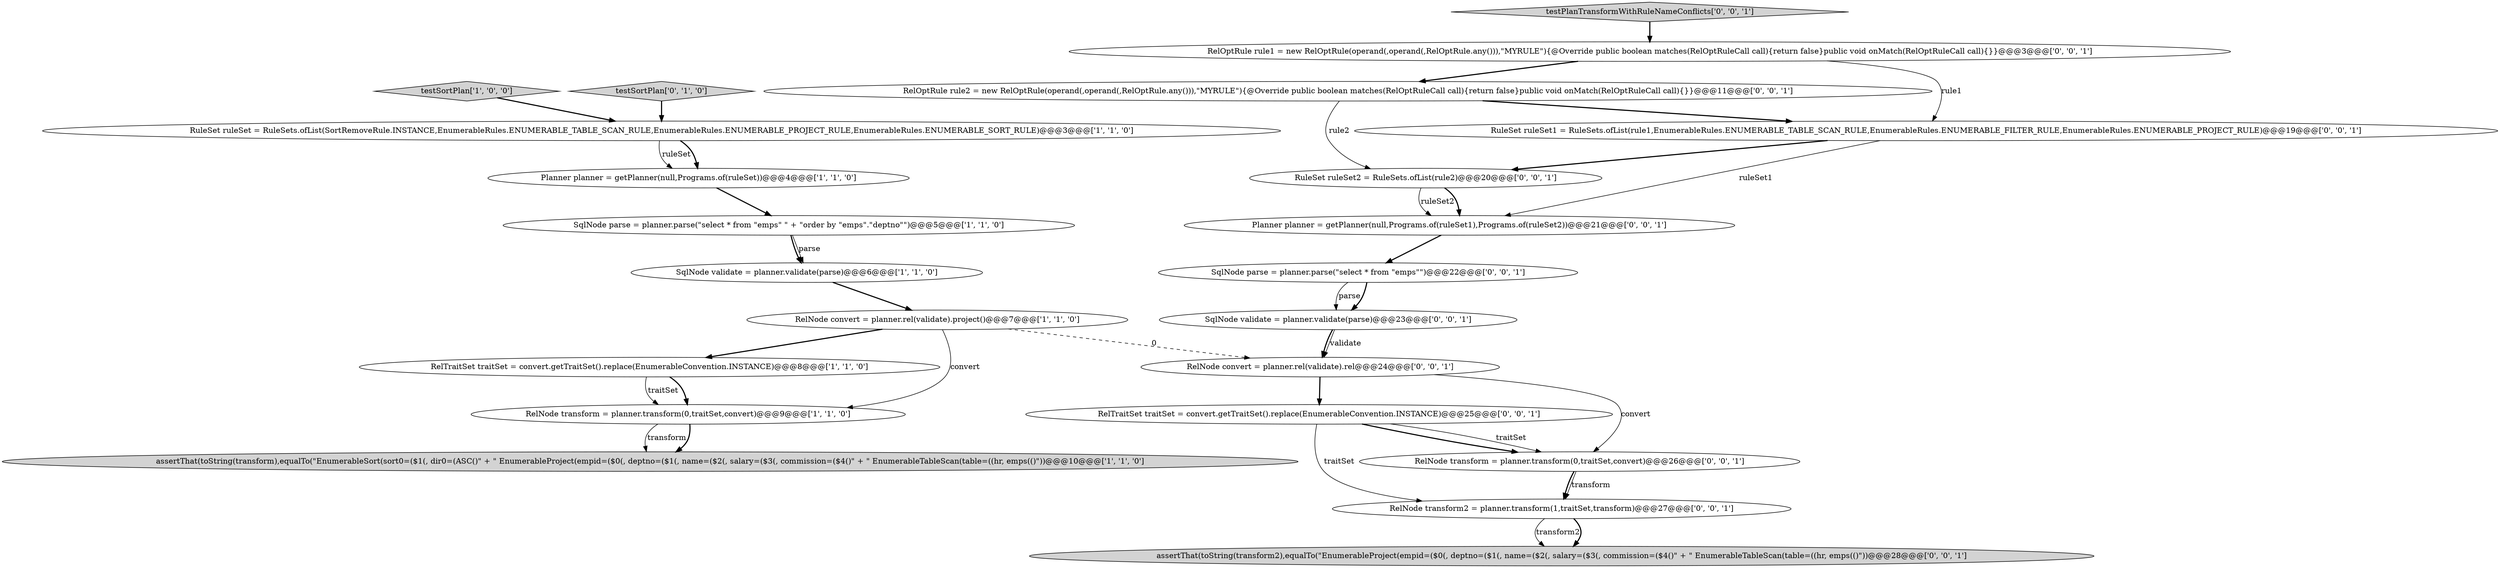 digraph {
4 [style = filled, label = "assertThat(toString(transform),equalTo(\"EnumerableSort(sort0=($1(, dir0=(ASC()\" + \" EnumerableProject(empid=($0(, deptno=($1(, name=($2(, salary=($3(, commission=($4()\" + \" EnumerableTableScan(table=((hr, emps(()\"))@@@10@@@['1', '1', '0']", fillcolor = lightgray, shape = ellipse image = "AAA0AAABBB1BBB"];
22 [style = filled, label = "RelTraitSet traitSet = convert.getTraitSet().replace(EnumerableConvention.INSTANCE)@@@25@@@['0', '0', '1']", fillcolor = white, shape = ellipse image = "AAA0AAABBB3BBB"];
12 [style = filled, label = "SqlNode validate = planner.validate(parse)@@@23@@@['0', '0', '1']", fillcolor = white, shape = ellipse image = "AAA0AAABBB3BBB"];
11 [style = filled, label = "assertThat(toString(transform2),equalTo(\"EnumerableProject(empid=($0(, deptno=($1(, name=($2(, salary=($3(, commission=($4()\" + \" EnumerableTableScan(table=((hr, emps(()\"))@@@28@@@['0', '0', '1']", fillcolor = lightgray, shape = ellipse image = "AAA0AAABBB3BBB"];
6 [style = filled, label = "RelTraitSet traitSet = convert.getTraitSet().replace(EnumerableConvention.INSTANCE)@@@8@@@['1', '1', '0']", fillcolor = white, shape = ellipse image = "AAA0AAABBB1BBB"];
0 [style = filled, label = "RuleSet ruleSet = RuleSets.ofList(SortRemoveRule.INSTANCE,EnumerableRules.ENUMERABLE_TABLE_SCAN_RULE,EnumerableRules.ENUMERABLE_PROJECT_RULE,EnumerableRules.ENUMERABLE_SORT_RULE)@@@3@@@['1', '1', '0']", fillcolor = white, shape = ellipse image = "AAA0AAABBB1BBB"];
7 [style = filled, label = "Planner planner = getPlanner(null,Programs.of(ruleSet))@@@4@@@['1', '1', '0']", fillcolor = white, shape = ellipse image = "AAA0AAABBB1BBB"];
16 [style = filled, label = "RuleSet ruleSet2 = RuleSets.ofList(rule2)@@@20@@@['0', '0', '1']", fillcolor = white, shape = ellipse image = "AAA0AAABBB3BBB"];
5 [style = filled, label = "RelNode transform = planner.transform(0,traitSet,convert)@@@9@@@['1', '1', '0']", fillcolor = white, shape = ellipse image = "AAA0AAABBB1BBB"];
2 [style = filled, label = "SqlNode parse = planner.parse(\"select * from \"emps\" \" + \"order by \"emps\".\"deptno\"\")@@@5@@@['1', '1', '0']", fillcolor = white, shape = ellipse image = "AAA0AAABBB1BBB"];
15 [style = filled, label = "SqlNode parse = planner.parse(\"select * from \"emps\"\")@@@22@@@['0', '0', '1']", fillcolor = white, shape = ellipse image = "AAA0AAABBB3BBB"];
18 [style = filled, label = "RuleSet ruleSet1 = RuleSets.ofList(rule1,EnumerableRules.ENUMERABLE_TABLE_SCAN_RULE,EnumerableRules.ENUMERABLE_FILTER_RULE,EnumerableRules.ENUMERABLE_PROJECT_RULE)@@@19@@@['0', '0', '1']", fillcolor = white, shape = ellipse image = "AAA0AAABBB3BBB"];
17 [style = filled, label = "Planner planner = getPlanner(null,Programs.of(ruleSet1),Programs.of(ruleSet2))@@@21@@@['0', '0', '1']", fillcolor = white, shape = ellipse image = "AAA0AAABBB3BBB"];
8 [style = filled, label = "testSortPlan['1', '0', '0']", fillcolor = lightgray, shape = diamond image = "AAA0AAABBB1BBB"];
13 [style = filled, label = "RelOptRule rule2 = new RelOptRule(operand(,operand(,RelOptRule.any())),\"MYRULE\"){@Override public boolean matches(RelOptRuleCall call){return false}public void onMatch(RelOptRuleCall call){}}@@@11@@@['0', '0', '1']", fillcolor = white, shape = ellipse image = "AAA0AAABBB3BBB"];
14 [style = filled, label = "RelNode convert = planner.rel(validate).rel@@@24@@@['0', '0', '1']", fillcolor = white, shape = ellipse image = "AAA0AAABBB3BBB"];
19 [style = filled, label = "RelNode transform2 = planner.transform(1,traitSet,transform)@@@27@@@['0', '0', '1']", fillcolor = white, shape = ellipse image = "AAA0AAABBB3BBB"];
1 [style = filled, label = "SqlNode validate = planner.validate(parse)@@@6@@@['1', '1', '0']", fillcolor = white, shape = ellipse image = "AAA0AAABBB1BBB"];
3 [style = filled, label = "RelNode convert = planner.rel(validate).project()@@@7@@@['1', '1', '0']", fillcolor = white, shape = ellipse image = "AAA0AAABBB1BBB"];
20 [style = filled, label = "testPlanTransformWithRuleNameConflicts['0', '0', '1']", fillcolor = lightgray, shape = diamond image = "AAA0AAABBB3BBB"];
21 [style = filled, label = "RelOptRule rule1 = new RelOptRule(operand(,operand(,RelOptRule.any())),\"MYRULE\"){@Override public boolean matches(RelOptRuleCall call){return false}public void onMatch(RelOptRuleCall call){}}@@@3@@@['0', '0', '1']", fillcolor = white, shape = ellipse image = "AAA0AAABBB3BBB"];
10 [style = filled, label = "RelNode transform = planner.transform(0,traitSet,convert)@@@26@@@['0', '0', '1']", fillcolor = white, shape = ellipse image = "AAA0AAABBB3BBB"];
9 [style = filled, label = "testSortPlan['0', '1', '0']", fillcolor = lightgray, shape = diamond image = "AAA0AAABBB2BBB"];
14->10 [style = solid, label="convert"];
15->12 [style = solid, label="parse"];
9->0 [style = bold, label=""];
2->1 [style = bold, label=""];
10->19 [style = bold, label=""];
19->11 [style = solid, label="transform2"];
16->17 [style = solid, label="ruleSet2"];
14->22 [style = bold, label=""];
1->3 [style = bold, label=""];
22->10 [style = solid, label="traitSet"];
3->6 [style = bold, label=""];
19->11 [style = bold, label=""];
0->7 [style = solid, label="ruleSet"];
5->4 [style = solid, label="transform"];
16->17 [style = bold, label=""];
2->1 [style = solid, label="parse"];
10->19 [style = solid, label="transform"];
0->7 [style = bold, label=""];
3->5 [style = solid, label="convert"];
20->21 [style = bold, label=""];
8->0 [style = bold, label=""];
6->5 [style = bold, label=""];
7->2 [style = bold, label=""];
6->5 [style = solid, label="traitSet"];
22->19 [style = solid, label="traitSet"];
5->4 [style = bold, label=""];
12->14 [style = bold, label=""];
17->15 [style = bold, label=""];
22->10 [style = bold, label=""];
18->17 [style = solid, label="ruleSet1"];
15->12 [style = bold, label=""];
13->16 [style = solid, label="rule2"];
3->14 [style = dashed, label="0"];
21->18 [style = solid, label="rule1"];
12->14 [style = solid, label="validate"];
13->18 [style = bold, label=""];
21->13 [style = bold, label=""];
18->16 [style = bold, label=""];
}
